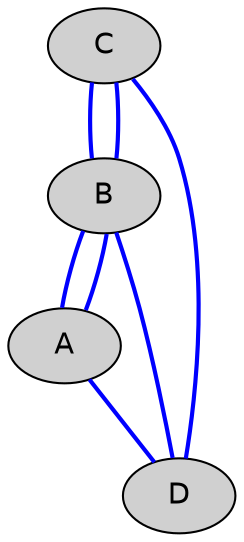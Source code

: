 /* 
 * @command = circo
 */
graph Konigsberg
{
node[fontname="Helvetica", style=filled, fillcolor="#d0d0d0"]
edge[fontname="Helvetica", style=bold, color=blue, arrowhead=open];

 C -- B;
 C -- B;
 B -- A;
 B -- A;
 C -- D;
 B -- D;
 A -- D;
}